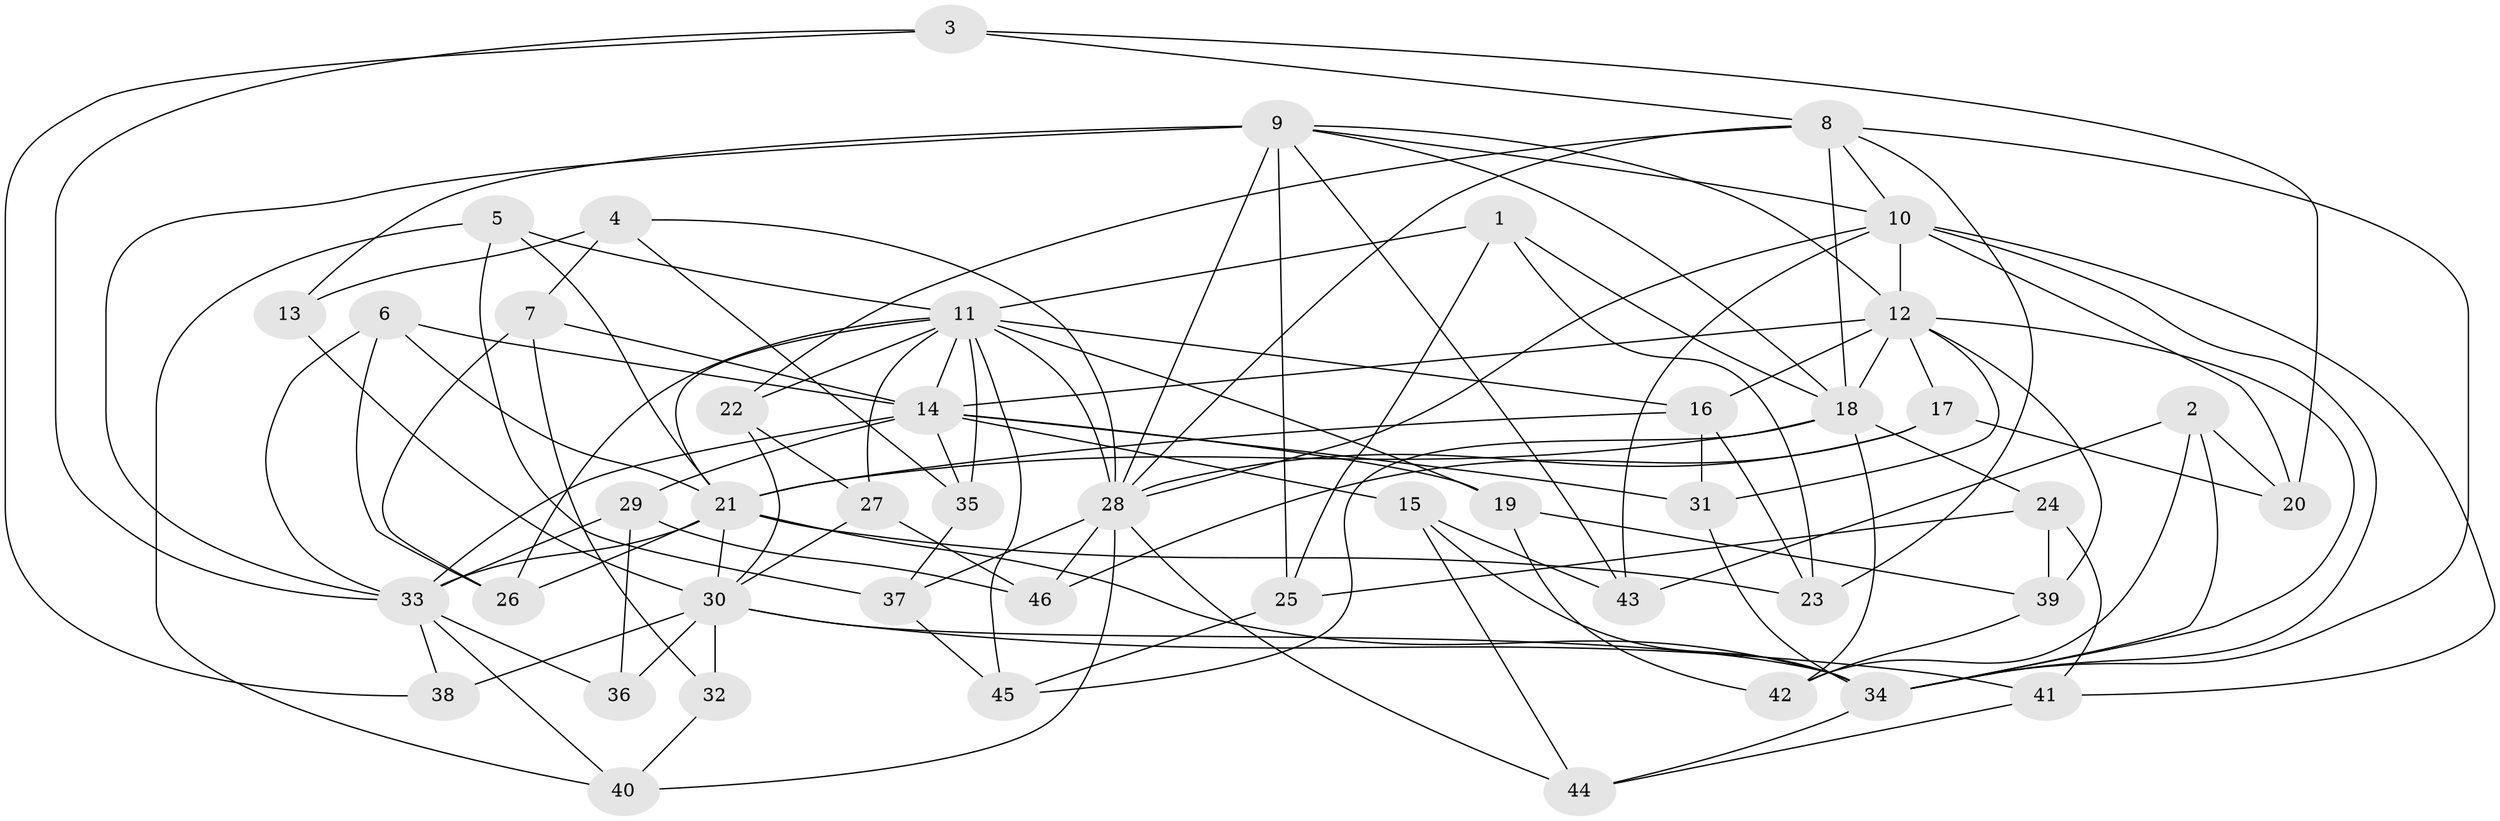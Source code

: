 // original degree distribution, {4: 1.0}
// Generated by graph-tools (version 1.1) at 2025/54/03/04/25 22:54:04]
// undirected, 46 vertices, 121 edges
graph export_dot {
  node [color=gray90,style=filled];
  1;
  2;
  3;
  4;
  5;
  6;
  7;
  8;
  9;
  10;
  11;
  12;
  13;
  14;
  15;
  16;
  17;
  18;
  19;
  20;
  21;
  22;
  23;
  24;
  25;
  26;
  27;
  28;
  29;
  30;
  31;
  32;
  33;
  34;
  35;
  36;
  37;
  38;
  39;
  40;
  41;
  42;
  43;
  44;
  45;
  46;
  1 -- 11 [weight=1.0];
  1 -- 18 [weight=1.0];
  1 -- 23 [weight=1.0];
  1 -- 25 [weight=1.0];
  2 -- 20 [weight=1.0];
  2 -- 34 [weight=1.0];
  2 -- 42 [weight=1.0];
  2 -- 43 [weight=1.0];
  3 -- 8 [weight=1.0];
  3 -- 20 [weight=1.0];
  3 -- 33 [weight=1.0];
  3 -- 38 [weight=1.0];
  4 -- 7 [weight=1.0];
  4 -- 13 [weight=1.0];
  4 -- 28 [weight=1.0];
  4 -- 35 [weight=1.0];
  5 -- 11 [weight=1.0];
  5 -- 21 [weight=1.0];
  5 -- 37 [weight=1.0];
  5 -- 40 [weight=1.0];
  6 -- 14 [weight=1.0];
  6 -- 21 [weight=1.0];
  6 -- 26 [weight=1.0];
  6 -- 33 [weight=1.0];
  7 -- 14 [weight=1.0];
  7 -- 26 [weight=1.0];
  7 -- 32 [weight=1.0];
  8 -- 10 [weight=2.0];
  8 -- 18 [weight=3.0];
  8 -- 22 [weight=1.0];
  8 -- 23 [weight=1.0];
  8 -- 28 [weight=1.0];
  8 -- 34 [weight=1.0];
  9 -- 10 [weight=2.0];
  9 -- 12 [weight=1.0];
  9 -- 13 [weight=2.0];
  9 -- 18 [weight=1.0];
  9 -- 25 [weight=1.0];
  9 -- 28 [weight=3.0];
  9 -- 33 [weight=1.0];
  9 -- 43 [weight=1.0];
  10 -- 12 [weight=1.0];
  10 -- 20 [weight=1.0];
  10 -- 28 [weight=1.0];
  10 -- 34 [weight=1.0];
  10 -- 41 [weight=1.0];
  10 -- 43 [weight=1.0];
  11 -- 14 [weight=1.0];
  11 -- 16 [weight=1.0];
  11 -- 19 [weight=1.0];
  11 -- 21 [weight=1.0];
  11 -- 22 [weight=1.0];
  11 -- 26 [weight=1.0];
  11 -- 27 [weight=1.0];
  11 -- 28 [weight=1.0];
  11 -- 35 [weight=1.0];
  11 -- 45 [weight=1.0];
  12 -- 14 [weight=1.0];
  12 -- 16 [weight=2.0];
  12 -- 17 [weight=1.0];
  12 -- 18 [weight=1.0];
  12 -- 31 [weight=1.0];
  12 -- 34 [weight=1.0];
  12 -- 39 [weight=1.0];
  13 -- 30 [weight=1.0];
  14 -- 15 [weight=1.0];
  14 -- 19 [weight=1.0];
  14 -- 29 [weight=1.0];
  14 -- 31 [weight=1.0];
  14 -- 33 [weight=1.0];
  14 -- 35 [weight=1.0];
  15 -- 34 [weight=1.0];
  15 -- 43 [weight=1.0];
  15 -- 44 [weight=1.0];
  16 -- 21 [weight=1.0];
  16 -- 23 [weight=1.0];
  16 -- 31 [weight=1.0];
  17 -- 20 [weight=1.0];
  17 -- 28 [weight=1.0];
  17 -- 46 [weight=1.0];
  18 -- 21 [weight=1.0];
  18 -- 24 [weight=1.0];
  18 -- 42 [weight=1.0];
  18 -- 45 [weight=1.0];
  19 -- 39 [weight=1.0];
  19 -- 42 [weight=1.0];
  21 -- 23 [weight=1.0];
  21 -- 26 [weight=1.0];
  21 -- 30 [weight=1.0];
  21 -- 33 [weight=2.0];
  21 -- 34 [weight=2.0];
  22 -- 27 [weight=1.0];
  22 -- 30 [weight=1.0];
  24 -- 25 [weight=1.0];
  24 -- 39 [weight=1.0];
  24 -- 41 [weight=1.0];
  25 -- 45 [weight=1.0];
  27 -- 30 [weight=1.0];
  27 -- 46 [weight=1.0];
  28 -- 37 [weight=1.0];
  28 -- 40 [weight=1.0];
  28 -- 44 [weight=1.0];
  28 -- 46 [weight=1.0];
  29 -- 33 [weight=1.0];
  29 -- 36 [weight=1.0];
  29 -- 46 [weight=1.0];
  30 -- 32 [weight=2.0];
  30 -- 34 [weight=1.0];
  30 -- 36 [weight=2.0];
  30 -- 38 [weight=2.0];
  30 -- 41 [weight=1.0];
  31 -- 34 [weight=1.0];
  32 -- 40 [weight=1.0];
  33 -- 36 [weight=1.0];
  33 -- 38 [weight=1.0];
  33 -- 40 [weight=1.0];
  34 -- 44 [weight=1.0];
  35 -- 37 [weight=1.0];
  37 -- 45 [weight=1.0];
  39 -- 42 [weight=1.0];
  41 -- 44 [weight=1.0];
}
